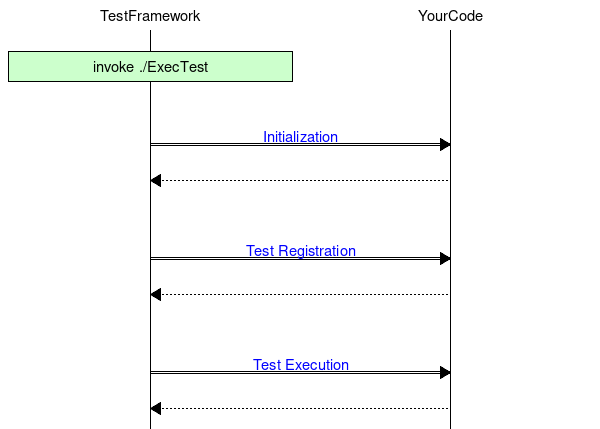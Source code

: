 # Mscgen
msc {
  A[label="TestFramework"], B[label="YourCode"];

  |||;
  A box A [label="invoke ./ExecTest", textbgcolor="#ccffcc"];

  |||;
  |||;
  A:>B [label="Initialization", url="@ref page11"];
  A<<B;

  |||;
  |||;
  A:>B [label="Test Registration", url="@ref page12"];
  A<<B;

  |||;
  |||;
  A:>B [label="Test Execution", url="@ref page13"];
  A<<B;

}

